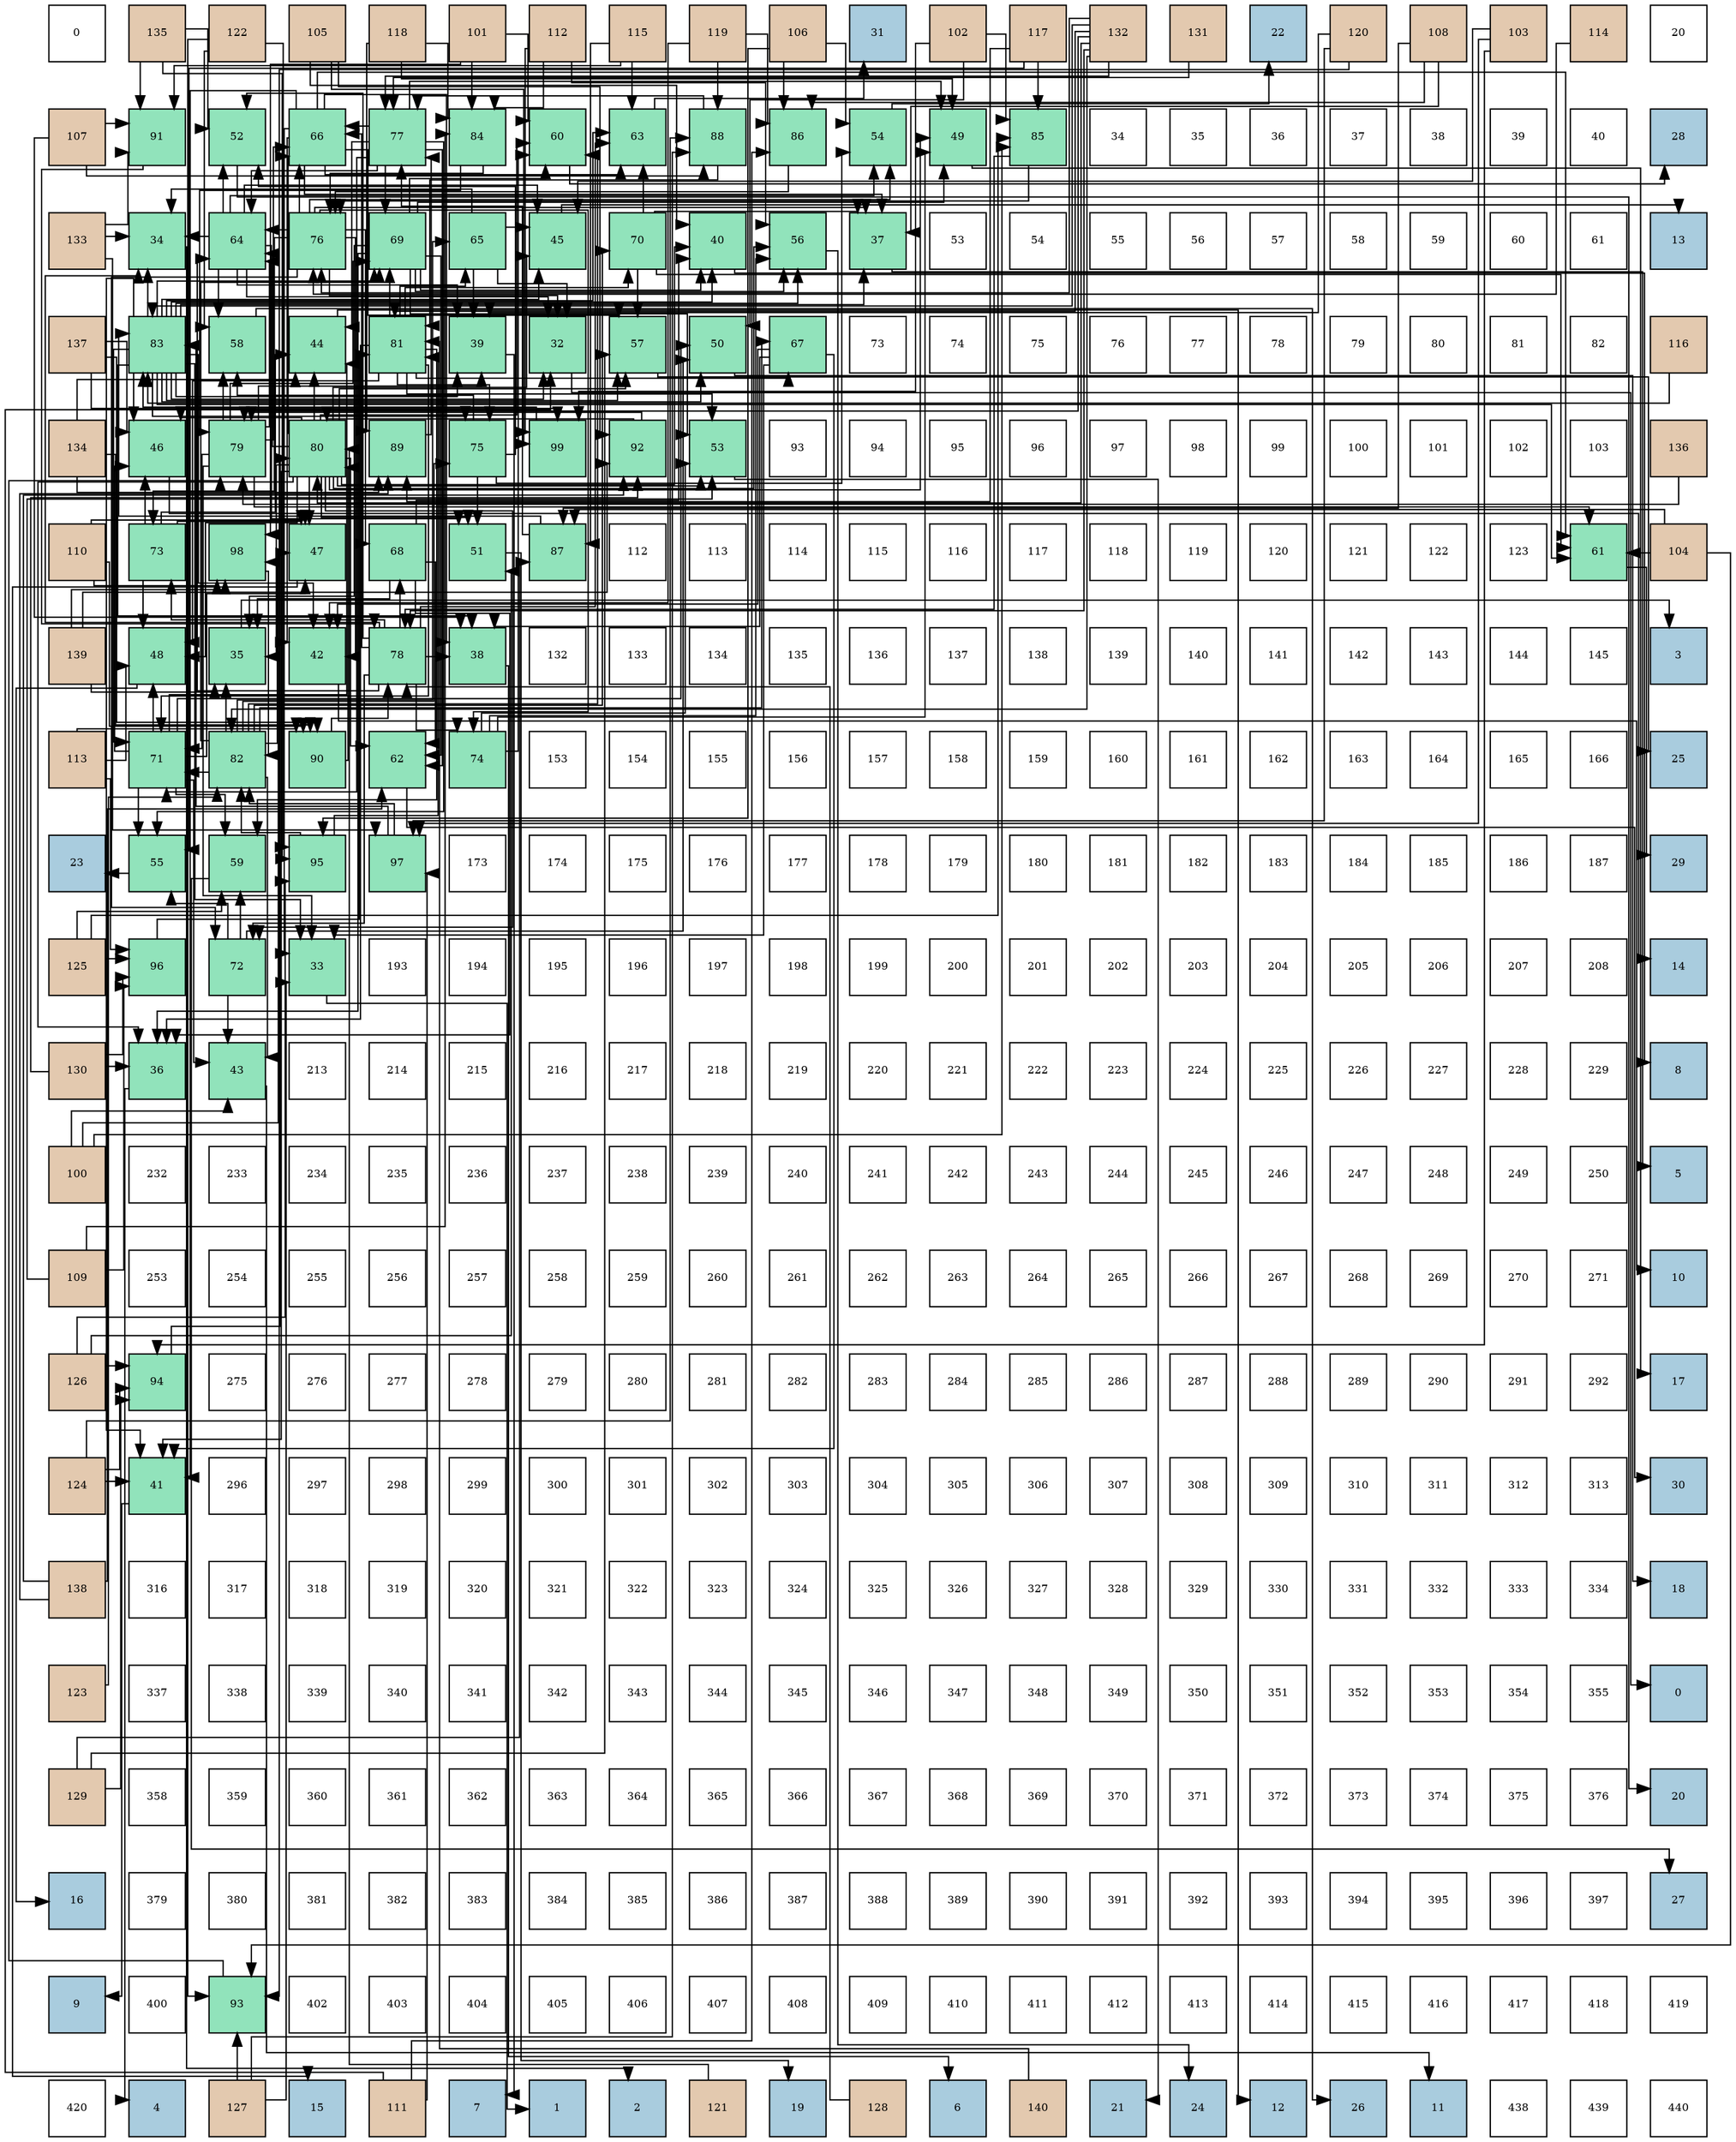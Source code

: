 digraph layout{
 rankdir=TB;
 splines=ortho;
 node [style=filled shape=square fixedsize=true width=0.6];
0[label="0", fontsize=8, fillcolor="#ffffff"];
1[label="135", fontsize=8, fillcolor="#e3c9af"];
2[label="122", fontsize=8, fillcolor="#e3c9af"];
3[label="105", fontsize=8, fillcolor="#e3c9af"];
4[label="118", fontsize=8, fillcolor="#e3c9af"];
5[label="101", fontsize=8, fillcolor="#e3c9af"];
6[label="112", fontsize=8, fillcolor="#e3c9af"];
7[label="115", fontsize=8, fillcolor="#e3c9af"];
8[label="119", fontsize=8, fillcolor="#e3c9af"];
9[label="106", fontsize=8, fillcolor="#e3c9af"];
10[label="31", fontsize=8, fillcolor="#a9ccde"];
11[label="102", fontsize=8, fillcolor="#e3c9af"];
12[label="117", fontsize=8, fillcolor="#e3c9af"];
13[label="132", fontsize=8, fillcolor="#e3c9af"];
14[label="131", fontsize=8, fillcolor="#e3c9af"];
15[label="22", fontsize=8, fillcolor="#a9ccde"];
16[label="120", fontsize=8, fillcolor="#e3c9af"];
17[label="108", fontsize=8, fillcolor="#e3c9af"];
18[label="103", fontsize=8, fillcolor="#e3c9af"];
19[label="114", fontsize=8, fillcolor="#e3c9af"];
20[label="20", fontsize=8, fillcolor="#ffffff"];
21[label="107", fontsize=8, fillcolor="#e3c9af"];
22[label="91", fontsize=8, fillcolor="#91e3bb"];
23[label="52", fontsize=8, fillcolor="#91e3bb"];
24[label="66", fontsize=8, fillcolor="#91e3bb"];
25[label="77", fontsize=8, fillcolor="#91e3bb"];
26[label="84", fontsize=8, fillcolor="#91e3bb"];
27[label="60", fontsize=8, fillcolor="#91e3bb"];
28[label="63", fontsize=8, fillcolor="#91e3bb"];
29[label="88", fontsize=8, fillcolor="#91e3bb"];
30[label="86", fontsize=8, fillcolor="#91e3bb"];
31[label="54", fontsize=8, fillcolor="#91e3bb"];
32[label="49", fontsize=8, fillcolor="#91e3bb"];
33[label="85", fontsize=8, fillcolor="#91e3bb"];
34[label="34", fontsize=8, fillcolor="#ffffff"];
35[label="35", fontsize=8, fillcolor="#ffffff"];
36[label="36", fontsize=8, fillcolor="#ffffff"];
37[label="37", fontsize=8, fillcolor="#ffffff"];
38[label="38", fontsize=8, fillcolor="#ffffff"];
39[label="39", fontsize=8, fillcolor="#ffffff"];
40[label="40", fontsize=8, fillcolor="#ffffff"];
41[label="28", fontsize=8, fillcolor="#a9ccde"];
42[label="133", fontsize=8, fillcolor="#e3c9af"];
43[label="34", fontsize=8, fillcolor="#91e3bb"];
44[label="64", fontsize=8, fillcolor="#91e3bb"];
45[label="76", fontsize=8, fillcolor="#91e3bb"];
46[label="69", fontsize=8, fillcolor="#91e3bb"];
47[label="65", fontsize=8, fillcolor="#91e3bb"];
48[label="45", fontsize=8, fillcolor="#91e3bb"];
49[label="70", fontsize=8, fillcolor="#91e3bb"];
50[label="40", fontsize=8, fillcolor="#91e3bb"];
51[label="56", fontsize=8, fillcolor="#91e3bb"];
52[label="37", fontsize=8, fillcolor="#91e3bb"];
53[label="53", fontsize=8, fillcolor="#ffffff"];
54[label="54", fontsize=8, fillcolor="#ffffff"];
55[label="55", fontsize=8, fillcolor="#ffffff"];
56[label="56", fontsize=8, fillcolor="#ffffff"];
57[label="57", fontsize=8, fillcolor="#ffffff"];
58[label="58", fontsize=8, fillcolor="#ffffff"];
59[label="59", fontsize=8, fillcolor="#ffffff"];
60[label="60", fontsize=8, fillcolor="#ffffff"];
61[label="61", fontsize=8, fillcolor="#ffffff"];
62[label="13", fontsize=8, fillcolor="#a9ccde"];
63[label="137", fontsize=8, fillcolor="#e3c9af"];
64[label="83", fontsize=8, fillcolor="#91e3bb"];
65[label="58", fontsize=8, fillcolor="#91e3bb"];
66[label="44", fontsize=8, fillcolor="#91e3bb"];
67[label="81", fontsize=8, fillcolor="#91e3bb"];
68[label="39", fontsize=8, fillcolor="#91e3bb"];
69[label="32", fontsize=8, fillcolor="#91e3bb"];
70[label="57", fontsize=8, fillcolor="#91e3bb"];
71[label="50", fontsize=8, fillcolor="#91e3bb"];
72[label="67", fontsize=8, fillcolor="#91e3bb"];
73[label="73", fontsize=8, fillcolor="#ffffff"];
74[label="74", fontsize=8, fillcolor="#ffffff"];
75[label="75", fontsize=8, fillcolor="#ffffff"];
76[label="76", fontsize=8, fillcolor="#ffffff"];
77[label="77", fontsize=8, fillcolor="#ffffff"];
78[label="78", fontsize=8, fillcolor="#ffffff"];
79[label="79", fontsize=8, fillcolor="#ffffff"];
80[label="80", fontsize=8, fillcolor="#ffffff"];
81[label="81", fontsize=8, fillcolor="#ffffff"];
82[label="82", fontsize=8, fillcolor="#ffffff"];
83[label="116", fontsize=8, fillcolor="#e3c9af"];
84[label="134", fontsize=8, fillcolor="#e3c9af"];
85[label="46", fontsize=8, fillcolor="#91e3bb"];
86[label="79", fontsize=8, fillcolor="#91e3bb"];
87[label="80", fontsize=8, fillcolor="#91e3bb"];
88[label="89", fontsize=8, fillcolor="#91e3bb"];
89[label="75", fontsize=8, fillcolor="#91e3bb"];
90[label="99", fontsize=8, fillcolor="#91e3bb"];
91[label="92", fontsize=8, fillcolor="#91e3bb"];
92[label="53", fontsize=8, fillcolor="#91e3bb"];
93[label="93", fontsize=8, fillcolor="#ffffff"];
94[label="94", fontsize=8, fillcolor="#ffffff"];
95[label="95", fontsize=8, fillcolor="#ffffff"];
96[label="96", fontsize=8, fillcolor="#ffffff"];
97[label="97", fontsize=8, fillcolor="#ffffff"];
98[label="98", fontsize=8, fillcolor="#ffffff"];
99[label="99", fontsize=8, fillcolor="#ffffff"];
100[label="100", fontsize=8, fillcolor="#ffffff"];
101[label="101", fontsize=8, fillcolor="#ffffff"];
102[label="102", fontsize=8, fillcolor="#ffffff"];
103[label="103", fontsize=8, fillcolor="#ffffff"];
104[label="136", fontsize=8, fillcolor="#e3c9af"];
105[label="110", fontsize=8, fillcolor="#e3c9af"];
106[label="73", fontsize=8, fillcolor="#91e3bb"];
107[label="98", fontsize=8, fillcolor="#91e3bb"];
108[label="47", fontsize=8, fillcolor="#91e3bb"];
109[label="68", fontsize=8, fillcolor="#91e3bb"];
110[label="51", fontsize=8, fillcolor="#91e3bb"];
111[label="87", fontsize=8, fillcolor="#91e3bb"];
112[label="112", fontsize=8, fillcolor="#ffffff"];
113[label="113", fontsize=8, fillcolor="#ffffff"];
114[label="114", fontsize=8, fillcolor="#ffffff"];
115[label="115", fontsize=8, fillcolor="#ffffff"];
116[label="116", fontsize=8, fillcolor="#ffffff"];
117[label="117", fontsize=8, fillcolor="#ffffff"];
118[label="118", fontsize=8, fillcolor="#ffffff"];
119[label="119", fontsize=8, fillcolor="#ffffff"];
120[label="120", fontsize=8, fillcolor="#ffffff"];
121[label="121", fontsize=8, fillcolor="#ffffff"];
122[label="122", fontsize=8, fillcolor="#ffffff"];
123[label="123", fontsize=8, fillcolor="#ffffff"];
124[label="61", fontsize=8, fillcolor="#91e3bb"];
125[label="104", fontsize=8, fillcolor="#e3c9af"];
126[label="139", fontsize=8, fillcolor="#e3c9af"];
127[label="48", fontsize=8, fillcolor="#91e3bb"];
128[label="35", fontsize=8, fillcolor="#91e3bb"];
129[label="42", fontsize=8, fillcolor="#91e3bb"];
130[label="78", fontsize=8, fillcolor="#91e3bb"];
131[label="38", fontsize=8, fillcolor="#91e3bb"];
132[label="132", fontsize=8, fillcolor="#ffffff"];
133[label="133", fontsize=8, fillcolor="#ffffff"];
134[label="134", fontsize=8, fillcolor="#ffffff"];
135[label="135", fontsize=8, fillcolor="#ffffff"];
136[label="136", fontsize=8, fillcolor="#ffffff"];
137[label="137", fontsize=8, fillcolor="#ffffff"];
138[label="138", fontsize=8, fillcolor="#ffffff"];
139[label="139", fontsize=8, fillcolor="#ffffff"];
140[label="140", fontsize=8, fillcolor="#ffffff"];
141[label="141", fontsize=8, fillcolor="#ffffff"];
142[label="142", fontsize=8, fillcolor="#ffffff"];
143[label="143", fontsize=8, fillcolor="#ffffff"];
144[label="144", fontsize=8, fillcolor="#ffffff"];
145[label="145", fontsize=8, fillcolor="#ffffff"];
146[label="3", fontsize=8, fillcolor="#a9ccde"];
147[label="113", fontsize=8, fillcolor="#e3c9af"];
148[label="71", fontsize=8, fillcolor="#91e3bb"];
149[label="82", fontsize=8, fillcolor="#91e3bb"];
150[label="90", fontsize=8, fillcolor="#91e3bb"];
151[label="62", fontsize=8, fillcolor="#91e3bb"];
152[label="74", fontsize=8, fillcolor="#91e3bb"];
153[label="153", fontsize=8, fillcolor="#ffffff"];
154[label="154", fontsize=8, fillcolor="#ffffff"];
155[label="155", fontsize=8, fillcolor="#ffffff"];
156[label="156", fontsize=8, fillcolor="#ffffff"];
157[label="157", fontsize=8, fillcolor="#ffffff"];
158[label="158", fontsize=8, fillcolor="#ffffff"];
159[label="159", fontsize=8, fillcolor="#ffffff"];
160[label="160", fontsize=8, fillcolor="#ffffff"];
161[label="161", fontsize=8, fillcolor="#ffffff"];
162[label="162", fontsize=8, fillcolor="#ffffff"];
163[label="163", fontsize=8, fillcolor="#ffffff"];
164[label="164", fontsize=8, fillcolor="#ffffff"];
165[label="165", fontsize=8, fillcolor="#ffffff"];
166[label="166", fontsize=8, fillcolor="#ffffff"];
167[label="25", fontsize=8, fillcolor="#a9ccde"];
168[label="23", fontsize=8, fillcolor="#a9ccde"];
169[label="55", fontsize=8, fillcolor="#91e3bb"];
170[label="59", fontsize=8, fillcolor="#91e3bb"];
171[label="95", fontsize=8, fillcolor="#91e3bb"];
172[label="97", fontsize=8, fillcolor="#91e3bb"];
173[label="173", fontsize=8, fillcolor="#ffffff"];
174[label="174", fontsize=8, fillcolor="#ffffff"];
175[label="175", fontsize=8, fillcolor="#ffffff"];
176[label="176", fontsize=8, fillcolor="#ffffff"];
177[label="177", fontsize=8, fillcolor="#ffffff"];
178[label="178", fontsize=8, fillcolor="#ffffff"];
179[label="179", fontsize=8, fillcolor="#ffffff"];
180[label="180", fontsize=8, fillcolor="#ffffff"];
181[label="181", fontsize=8, fillcolor="#ffffff"];
182[label="182", fontsize=8, fillcolor="#ffffff"];
183[label="183", fontsize=8, fillcolor="#ffffff"];
184[label="184", fontsize=8, fillcolor="#ffffff"];
185[label="185", fontsize=8, fillcolor="#ffffff"];
186[label="186", fontsize=8, fillcolor="#ffffff"];
187[label="187", fontsize=8, fillcolor="#ffffff"];
188[label="29", fontsize=8, fillcolor="#a9ccde"];
189[label="125", fontsize=8, fillcolor="#e3c9af"];
190[label="96", fontsize=8, fillcolor="#91e3bb"];
191[label="72", fontsize=8, fillcolor="#91e3bb"];
192[label="33", fontsize=8, fillcolor="#91e3bb"];
193[label="193", fontsize=8, fillcolor="#ffffff"];
194[label="194", fontsize=8, fillcolor="#ffffff"];
195[label="195", fontsize=8, fillcolor="#ffffff"];
196[label="196", fontsize=8, fillcolor="#ffffff"];
197[label="197", fontsize=8, fillcolor="#ffffff"];
198[label="198", fontsize=8, fillcolor="#ffffff"];
199[label="199", fontsize=8, fillcolor="#ffffff"];
200[label="200", fontsize=8, fillcolor="#ffffff"];
201[label="201", fontsize=8, fillcolor="#ffffff"];
202[label="202", fontsize=8, fillcolor="#ffffff"];
203[label="203", fontsize=8, fillcolor="#ffffff"];
204[label="204", fontsize=8, fillcolor="#ffffff"];
205[label="205", fontsize=8, fillcolor="#ffffff"];
206[label="206", fontsize=8, fillcolor="#ffffff"];
207[label="207", fontsize=8, fillcolor="#ffffff"];
208[label="208", fontsize=8, fillcolor="#ffffff"];
209[label="14", fontsize=8, fillcolor="#a9ccde"];
210[label="130", fontsize=8, fillcolor="#e3c9af"];
211[label="36", fontsize=8, fillcolor="#91e3bb"];
212[label="43", fontsize=8, fillcolor="#91e3bb"];
213[label="213", fontsize=8, fillcolor="#ffffff"];
214[label="214", fontsize=8, fillcolor="#ffffff"];
215[label="215", fontsize=8, fillcolor="#ffffff"];
216[label="216", fontsize=8, fillcolor="#ffffff"];
217[label="217", fontsize=8, fillcolor="#ffffff"];
218[label="218", fontsize=8, fillcolor="#ffffff"];
219[label="219", fontsize=8, fillcolor="#ffffff"];
220[label="220", fontsize=8, fillcolor="#ffffff"];
221[label="221", fontsize=8, fillcolor="#ffffff"];
222[label="222", fontsize=8, fillcolor="#ffffff"];
223[label="223", fontsize=8, fillcolor="#ffffff"];
224[label="224", fontsize=8, fillcolor="#ffffff"];
225[label="225", fontsize=8, fillcolor="#ffffff"];
226[label="226", fontsize=8, fillcolor="#ffffff"];
227[label="227", fontsize=8, fillcolor="#ffffff"];
228[label="228", fontsize=8, fillcolor="#ffffff"];
229[label="229", fontsize=8, fillcolor="#ffffff"];
230[label="8", fontsize=8, fillcolor="#a9ccde"];
231[label="100", fontsize=8, fillcolor="#e3c9af"];
232[label="232", fontsize=8, fillcolor="#ffffff"];
233[label="233", fontsize=8, fillcolor="#ffffff"];
234[label="234", fontsize=8, fillcolor="#ffffff"];
235[label="235", fontsize=8, fillcolor="#ffffff"];
236[label="236", fontsize=8, fillcolor="#ffffff"];
237[label="237", fontsize=8, fillcolor="#ffffff"];
238[label="238", fontsize=8, fillcolor="#ffffff"];
239[label="239", fontsize=8, fillcolor="#ffffff"];
240[label="240", fontsize=8, fillcolor="#ffffff"];
241[label="241", fontsize=8, fillcolor="#ffffff"];
242[label="242", fontsize=8, fillcolor="#ffffff"];
243[label="243", fontsize=8, fillcolor="#ffffff"];
244[label="244", fontsize=8, fillcolor="#ffffff"];
245[label="245", fontsize=8, fillcolor="#ffffff"];
246[label="246", fontsize=8, fillcolor="#ffffff"];
247[label="247", fontsize=8, fillcolor="#ffffff"];
248[label="248", fontsize=8, fillcolor="#ffffff"];
249[label="249", fontsize=8, fillcolor="#ffffff"];
250[label="250", fontsize=8, fillcolor="#ffffff"];
251[label="5", fontsize=8, fillcolor="#a9ccde"];
252[label="109", fontsize=8, fillcolor="#e3c9af"];
253[label="253", fontsize=8, fillcolor="#ffffff"];
254[label="254", fontsize=8, fillcolor="#ffffff"];
255[label="255", fontsize=8, fillcolor="#ffffff"];
256[label="256", fontsize=8, fillcolor="#ffffff"];
257[label="257", fontsize=8, fillcolor="#ffffff"];
258[label="258", fontsize=8, fillcolor="#ffffff"];
259[label="259", fontsize=8, fillcolor="#ffffff"];
260[label="260", fontsize=8, fillcolor="#ffffff"];
261[label="261", fontsize=8, fillcolor="#ffffff"];
262[label="262", fontsize=8, fillcolor="#ffffff"];
263[label="263", fontsize=8, fillcolor="#ffffff"];
264[label="264", fontsize=8, fillcolor="#ffffff"];
265[label="265", fontsize=8, fillcolor="#ffffff"];
266[label="266", fontsize=8, fillcolor="#ffffff"];
267[label="267", fontsize=8, fillcolor="#ffffff"];
268[label="268", fontsize=8, fillcolor="#ffffff"];
269[label="269", fontsize=8, fillcolor="#ffffff"];
270[label="270", fontsize=8, fillcolor="#ffffff"];
271[label="271", fontsize=8, fillcolor="#ffffff"];
272[label="10", fontsize=8, fillcolor="#a9ccde"];
273[label="126", fontsize=8, fillcolor="#e3c9af"];
274[label="94", fontsize=8, fillcolor="#91e3bb"];
275[label="275", fontsize=8, fillcolor="#ffffff"];
276[label="276", fontsize=8, fillcolor="#ffffff"];
277[label="277", fontsize=8, fillcolor="#ffffff"];
278[label="278", fontsize=8, fillcolor="#ffffff"];
279[label="279", fontsize=8, fillcolor="#ffffff"];
280[label="280", fontsize=8, fillcolor="#ffffff"];
281[label="281", fontsize=8, fillcolor="#ffffff"];
282[label="282", fontsize=8, fillcolor="#ffffff"];
283[label="283", fontsize=8, fillcolor="#ffffff"];
284[label="284", fontsize=8, fillcolor="#ffffff"];
285[label="285", fontsize=8, fillcolor="#ffffff"];
286[label="286", fontsize=8, fillcolor="#ffffff"];
287[label="287", fontsize=8, fillcolor="#ffffff"];
288[label="288", fontsize=8, fillcolor="#ffffff"];
289[label="289", fontsize=8, fillcolor="#ffffff"];
290[label="290", fontsize=8, fillcolor="#ffffff"];
291[label="291", fontsize=8, fillcolor="#ffffff"];
292[label="292", fontsize=8, fillcolor="#ffffff"];
293[label="17", fontsize=8, fillcolor="#a9ccde"];
294[label="124", fontsize=8, fillcolor="#e3c9af"];
295[label="41", fontsize=8, fillcolor="#91e3bb"];
296[label="296", fontsize=8, fillcolor="#ffffff"];
297[label="297", fontsize=8, fillcolor="#ffffff"];
298[label="298", fontsize=8, fillcolor="#ffffff"];
299[label="299", fontsize=8, fillcolor="#ffffff"];
300[label="300", fontsize=8, fillcolor="#ffffff"];
301[label="301", fontsize=8, fillcolor="#ffffff"];
302[label="302", fontsize=8, fillcolor="#ffffff"];
303[label="303", fontsize=8, fillcolor="#ffffff"];
304[label="304", fontsize=8, fillcolor="#ffffff"];
305[label="305", fontsize=8, fillcolor="#ffffff"];
306[label="306", fontsize=8, fillcolor="#ffffff"];
307[label="307", fontsize=8, fillcolor="#ffffff"];
308[label="308", fontsize=8, fillcolor="#ffffff"];
309[label="309", fontsize=8, fillcolor="#ffffff"];
310[label="310", fontsize=8, fillcolor="#ffffff"];
311[label="311", fontsize=8, fillcolor="#ffffff"];
312[label="312", fontsize=8, fillcolor="#ffffff"];
313[label="313", fontsize=8, fillcolor="#ffffff"];
314[label="30", fontsize=8, fillcolor="#a9ccde"];
315[label="138", fontsize=8, fillcolor="#e3c9af"];
316[label="316", fontsize=8, fillcolor="#ffffff"];
317[label="317", fontsize=8, fillcolor="#ffffff"];
318[label="318", fontsize=8, fillcolor="#ffffff"];
319[label="319", fontsize=8, fillcolor="#ffffff"];
320[label="320", fontsize=8, fillcolor="#ffffff"];
321[label="321", fontsize=8, fillcolor="#ffffff"];
322[label="322", fontsize=8, fillcolor="#ffffff"];
323[label="323", fontsize=8, fillcolor="#ffffff"];
324[label="324", fontsize=8, fillcolor="#ffffff"];
325[label="325", fontsize=8, fillcolor="#ffffff"];
326[label="326", fontsize=8, fillcolor="#ffffff"];
327[label="327", fontsize=8, fillcolor="#ffffff"];
328[label="328", fontsize=8, fillcolor="#ffffff"];
329[label="329", fontsize=8, fillcolor="#ffffff"];
330[label="330", fontsize=8, fillcolor="#ffffff"];
331[label="331", fontsize=8, fillcolor="#ffffff"];
332[label="332", fontsize=8, fillcolor="#ffffff"];
333[label="333", fontsize=8, fillcolor="#ffffff"];
334[label="334", fontsize=8, fillcolor="#ffffff"];
335[label="18", fontsize=8, fillcolor="#a9ccde"];
336[label="123", fontsize=8, fillcolor="#e3c9af"];
337[label="337", fontsize=8, fillcolor="#ffffff"];
338[label="338", fontsize=8, fillcolor="#ffffff"];
339[label="339", fontsize=8, fillcolor="#ffffff"];
340[label="340", fontsize=8, fillcolor="#ffffff"];
341[label="341", fontsize=8, fillcolor="#ffffff"];
342[label="342", fontsize=8, fillcolor="#ffffff"];
343[label="343", fontsize=8, fillcolor="#ffffff"];
344[label="344", fontsize=8, fillcolor="#ffffff"];
345[label="345", fontsize=8, fillcolor="#ffffff"];
346[label="346", fontsize=8, fillcolor="#ffffff"];
347[label="347", fontsize=8, fillcolor="#ffffff"];
348[label="348", fontsize=8, fillcolor="#ffffff"];
349[label="349", fontsize=8, fillcolor="#ffffff"];
350[label="350", fontsize=8, fillcolor="#ffffff"];
351[label="351", fontsize=8, fillcolor="#ffffff"];
352[label="352", fontsize=8, fillcolor="#ffffff"];
353[label="353", fontsize=8, fillcolor="#ffffff"];
354[label="354", fontsize=8, fillcolor="#ffffff"];
355[label="355", fontsize=8, fillcolor="#ffffff"];
356[label="0", fontsize=8, fillcolor="#a9ccde"];
357[label="129", fontsize=8, fillcolor="#e3c9af"];
358[label="358", fontsize=8, fillcolor="#ffffff"];
359[label="359", fontsize=8, fillcolor="#ffffff"];
360[label="360", fontsize=8, fillcolor="#ffffff"];
361[label="361", fontsize=8, fillcolor="#ffffff"];
362[label="362", fontsize=8, fillcolor="#ffffff"];
363[label="363", fontsize=8, fillcolor="#ffffff"];
364[label="364", fontsize=8, fillcolor="#ffffff"];
365[label="365", fontsize=8, fillcolor="#ffffff"];
366[label="366", fontsize=8, fillcolor="#ffffff"];
367[label="367", fontsize=8, fillcolor="#ffffff"];
368[label="368", fontsize=8, fillcolor="#ffffff"];
369[label="369", fontsize=8, fillcolor="#ffffff"];
370[label="370", fontsize=8, fillcolor="#ffffff"];
371[label="371", fontsize=8, fillcolor="#ffffff"];
372[label="372", fontsize=8, fillcolor="#ffffff"];
373[label="373", fontsize=8, fillcolor="#ffffff"];
374[label="374", fontsize=8, fillcolor="#ffffff"];
375[label="375", fontsize=8, fillcolor="#ffffff"];
376[label="376", fontsize=8, fillcolor="#ffffff"];
377[label="20", fontsize=8, fillcolor="#a9ccde"];
378[label="16", fontsize=8, fillcolor="#a9ccde"];
379[label="379", fontsize=8, fillcolor="#ffffff"];
380[label="380", fontsize=8, fillcolor="#ffffff"];
381[label="381", fontsize=8, fillcolor="#ffffff"];
382[label="382", fontsize=8, fillcolor="#ffffff"];
383[label="383", fontsize=8, fillcolor="#ffffff"];
384[label="384", fontsize=8, fillcolor="#ffffff"];
385[label="385", fontsize=8, fillcolor="#ffffff"];
386[label="386", fontsize=8, fillcolor="#ffffff"];
387[label="387", fontsize=8, fillcolor="#ffffff"];
388[label="388", fontsize=8, fillcolor="#ffffff"];
389[label="389", fontsize=8, fillcolor="#ffffff"];
390[label="390", fontsize=8, fillcolor="#ffffff"];
391[label="391", fontsize=8, fillcolor="#ffffff"];
392[label="392", fontsize=8, fillcolor="#ffffff"];
393[label="393", fontsize=8, fillcolor="#ffffff"];
394[label="394", fontsize=8, fillcolor="#ffffff"];
395[label="395", fontsize=8, fillcolor="#ffffff"];
396[label="396", fontsize=8, fillcolor="#ffffff"];
397[label="397", fontsize=8, fillcolor="#ffffff"];
398[label="27", fontsize=8, fillcolor="#a9ccde"];
399[label="9", fontsize=8, fillcolor="#a9ccde"];
400[label="400", fontsize=8, fillcolor="#ffffff"];
401[label="93", fontsize=8, fillcolor="#91e3bb"];
402[label="402", fontsize=8, fillcolor="#ffffff"];
403[label="403", fontsize=8, fillcolor="#ffffff"];
404[label="404", fontsize=8, fillcolor="#ffffff"];
405[label="405", fontsize=8, fillcolor="#ffffff"];
406[label="406", fontsize=8, fillcolor="#ffffff"];
407[label="407", fontsize=8, fillcolor="#ffffff"];
408[label="408", fontsize=8, fillcolor="#ffffff"];
409[label="409", fontsize=8, fillcolor="#ffffff"];
410[label="410", fontsize=8, fillcolor="#ffffff"];
411[label="411", fontsize=8, fillcolor="#ffffff"];
412[label="412", fontsize=8, fillcolor="#ffffff"];
413[label="413", fontsize=8, fillcolor="#ffffff"];
414[label="414", fontsize=8, fillcolor="#ffffff"];
415[label="415", fontsize=8, fillcolor="#ffffff"];
416[label="416", fontsize=8, fillcolor="#ffffff"];
417[label="417", fontsize=8, fillcolor="#ffffff"];
418[label="418", fontsize=8, fillcolor="#ffffff"];
419[label="419", fontsize=8, fillcolor="#ffffff"];
420[label="420", fontsize=8, fillcolor="#ffffff"];
421[label="4", fontsize=8, fillcolor="#a9ccde"];
422[label="127", fontsize=8, fillcolor="#e3c9af"];
423[label="15", fontsize=8, fillcolor="#a9ccde"];
424[label="111", fontsize=8, fillcolor="#e3c9af"];
425[label="7", fontsize=8, fillcolor="#a9ccde"];
426[label="1", fontsize=8, fillcolor="#a9ccde"];
427[label="2", fontsize=8, fillcolor="#a9ccde"];
428[label="121", fontsize=8, fillcolor="#e3c9af"];
429[label="19", fontsize=8, fillcolor="#a9ccde"];
430[label="128", fontsize=8, fillcolor="#e3c9af"];
431[label="6", fontsize=8, fillcolor="#a9ccde"];
432[label="140", fontsize=8, fillcolor="#e3c9af"];
433[label="21", fontsize=8, fillcolor="#a9ccde"];
434[label="24", fontsize=8, fillcolor="#a9ccde"];
435[label="12", fontsize=8, fillcolor="#a9ccde"];
436[label="26", fontsize=8, fillcolor="#a9ccde"];
437[label="11", fontsize=8, fillcolor="#a9ccde"];
438[label="438", fontsize=8, fillcolor="#ffffff"];
439[label="439", fontsize=8, fillcolor="#ffffff"];
440[label="440", fontsize=8, fillcolor="#ffffff"];
edge [constraint=false, style=vis];69 -> 356;
192 -> 426;
43 -> 427;
128 -> 146;
211 -> 421;
52 -> 251;
131 -> 431;
68 -> 425;
50 -> 230;
295 -> 399;
129 -> 272;
212 -> 437;
66 -> 435;
48 -> 62;
85 -> 209;
108 -> 423;
127 -> 378;
32 -> 293;
71 -> 335;
110 -> 429;
23 -> 377;
92 -> 433;
31 -> 15;
169 -> 168;
51 -> 434;
70 -> 167;
65 -> 436;
170 -> 398;
27 -> 41;
124 -> 188;
151 -> 314;
28 -> 10;
44 -> 69;
44 -> 43;
44 -> 68;
44 -> 48;
44 -> 110;
44 -> 23;
44 -> 31;
44 -> 65;
47 -> 69;
47 -> 43;
47 -> 68;
47 -> 48;
24 -> 192;
24 -> 52;
24 -> 131;
24 -> 295;
24 -> 129;
24 -> 70;
24 -> 124;
24 -> 28;
72 -> 192;
72 -> 131;
72 -> 295;
72 -> 129;
109 -> 128;
109 -> 211;
109 -> 50;
109 -> 151;
46 -> 128;
46 -> 211;
46 -> 50;
46 -> 32;
46 -> 92;
46 -> 51;
46 -> 27;
46 -> 151;
49 -> 52;
49 -> 70;
49 -> 124;
49 -> 28;
148 -> 212;
148 -> 66;
148 -> 85;
148 -> 108;
148 -> 127;
148 -> 71;
148 -> 169;
148 -> 170;
191 -> 212;
191 -> 71;
191 -> 169;
191 -> 170;
106 -> 66;
106 -> 85;
106 -> 108;
106 -> 127;
152 -> 32;
152 -> 92;
152 -> 51;
152 -> 27;
89 -> 110;
89 -> 23;
89 -> 31;
89 -> 65;
45 -> 69;
45 -> 52;
45 -> 129;
45 -> 31;
45 -> 44;
45 -> 24;
45 -> 109;
45 -> 191;
45 -> 106;
45 -> 152;
25 -> 66;
25 -> 32;
25 -> 169;
25 -> 151;
25 -> 44;
25 -> 24;
25 -> 46;
25 -> 148;
130 -> 43;
130 -> 131;
130 -> 23;
130 -> 28;
130 -> 44;
130 -> 24;
130 -> 109;
130 -> 191;
130 -> 106;
130 -> 152;
86 -> 192;
86 -> 68;
86 -> 65;
86 -> 124;
86 -> 44;
86 -> 24;
86 -> 46;
86 -> 148;
87 -> 128;
87 -> 211;
87 -> 50;
87 -> 295;
87 -> 66;
87 -> 48;
87 -> 85;
87 -> 108;
87 -> 127;
87 -> 32;
87 -> 110;
87 -> 92;
87 -> 51;
87 -> 70;
87 -> 27;
87 -> 151;
87 -> 44;
87 -> 24;
87 -> 191;
67 -> 211;
67 -> 127;
67 -> 92;
67 -> 170;
67 -> 47;
67 -> 72;
67 -> 46;
67 -> 49;
67 -> 148;
67 -> 89;
149 -> 128;
149 -> 212;
149 -> 108;
149 -> 27;
149 -> 47;
149 -> 72;
149 -> 46;
149 -> 49;
149 -> 148;
149 -> 89;
64 -> 69;
64 -> 192;
64 -> 43;
64 -> 52;
64 -> 131;
64 -> 68;
64 -> 50;
64 -> 295;
64 -> 129;
64 -> 48;
64 -> 85;
64 -> 71;
64 -> 51;
64 -> 70;
64 -> 124;
64 -> 28;
64 -> 46;
64 -> 148;
64 -> 89;
26 -> 45;
26 -> 86;
33 -> 45;
33 -> 130;
30 -> 45;
111 -> 25;
111 -> 64;
29 -> 25;
29 -> 67;
88 -> 25;
150 -> 130;
150 -> 87;
22 -> 130;
91 -> 86;
91 -> 87;
401 -> 86;
274 -> 87;
171 -> 67;
171 -> 149;
190 -> 67;
172 -> 149;
172 -> 64;
107 -> 149;
90 -> 64;
231 -> 212;
231 -> 33;
231 -> 107;
5 -> 27;
5 -> 26;
5 -> 107;
11 -> 71;
11 -> 33;
11 -> 90;
18 -> 48;
18 -> 274;
18 -> 172;
125 -> 124;
125 -> 111;
125 -> 401;
3 -> 50;
3 -> 91;
3 -> 90;
9 -> 31;
9 -> 30;
9 -> 171;
21 -> 131;
21 -> 29;
21 -> 22;
17 -> 52;
17 -> 30;
17 -> 111;
252 -> 92;
252 -> 26;
252 -> 190;
105 -> 108;
105 -> 150;
105 -> 107;
424 -> 69;
424 -> 30;
424 -> 172;
6 -> 51;
6 -> 26;
6 -> 90;
147 -> 127;
147 -> 150;
147 -> 190;
19 -> 45;
7 -> 28;
7 -> 111;
7 -> 22;
83 -> 64;
12 -> 169;
12 -> 33;
12 -> 88;
4 -> 32;
4 -> 26;
4 -> 88;
8 -> 129;
8 -> 30;
8 -> 29;
16 -> 68;
16 -> 401;
16 -> 172;
428 -> 87;
2 -> 65;
2 -> 401;
2 -> 171;
336 -> 149;
294 -> 295;
294 -> 29;
294 -> 274;
189 -> 170;
189 -> 33;
189 -> 190;
273 -> 110;
273 -> 274;
273 -> 171;
422 -> 192;
422 -> 29;
422 -> 401;
430 -> 130;
357 -> 70;
357 -> 111;
357 -> 274;
210 -> 211;
210 -> 91;
210 -> 190;
14 -> 25;
13 -> 45;
13 -> 25;
13 -> 130;
13 -> 86;
13 -> 87;
13 -> 67;
13 -> 149;
13 -> 64;
42 -> 43;
42 -> 22;
42 -> 172;
84 -> 66;
84 -> 88;
84 -> 150;
1 -> 23;
1 -> 22;
1 -> 171;
104 -> 86;
63 -> 85;
63 -> 150;
63 -> 90;
315 -> 151;
315 -> 88;
315 -> 91;
126 -> 128;
126 -> 91;
126 -> 107;
432 -> 67;
edge [constraint=true, style=invis];
0 -> 21 -> 42 -> 63 -> 84 -> 105 -> 126 -> 147 -> 168 -> 189 -> 210 -> 231 -> 252 -> 273 -> 294 -> 315 -> 336 -> 357 -> 378 -> 399 -> 420;
1 -> 22 -> 43 -> 64 -> 85 -> 106 -> 127 -> 148 -> 169 -> 190 -> 211 -> 232 -> 253 -> 274 -> 295 -> 316 -> 337 -> 358 -> 379 -> 400 -> 421;
2 -> 23 -> 44 -> 65 -> 86 -> 107 -> 128 -> 149 -> 170 -> 191 -> 212 -> 233 -> 254 -> 275 -> 296 -> 317 -> 338 -> 359 -> 380 -> 401 -> 422;
3 -> 24 -> 45 -> 66 -> 87 -> 108 -> 129 -> 150 -> 171 -> 192 -> 213 -> 234 -> 255 -> 276 -> 297 -> 318 -> 339 -> 360 -> 381 -> 402 -> 423;
4 -> 25 -> 46 -> 67 -> 88 -> 109 -> 130 -> 151 -> 172 -> 193 -> 214 -> 235 -> 256 -> 277 -> 298 -> 319 -> 340 -> 361 -> 382 -> 403 -> 424;
5 -> 26 -> 47 -> 68 -> 89 -> 110 -> 131 -> 152 -> 173 -> 194 -> 215 -> 236 -> 257 -> 278 -> 299 -> 320 -> 341 -> 362 -> 383 -> 404 -> 425;
6 -> 27 -> 48 -> 69 -> 90 -> 111 -> 132 -> 153 -> 174 -> 195 -> 216 -> 237 -> 258 -> 279 -> 300 -> 321 -> 342 -> 363 -> 384 -> 405 -> 426;
7 -> 28 -> 49 -> 70 -> 91 -> 112 -> 133 -> 154 -> 175 -> 196 -> 217 -> 238 -> 259 -> 280 -> 301 -> 322 -> 343 -> 364 -> 385 -> 406 -> 427;
8 -> 29 -> 50 -> 71 -> 92 -> 113 -> 134 -> 155 -> 176 -> 197 -> 218 -> 239 -> 260 -> 281 -> 302 -> 323 -> 344 -> 365 -> 386 -> 407 -> 428;
9 -> 30 -> 51 -> 72 -> 93 -> 114 -> 135 -> 156 -> 177 -> 198 -> 219 -> 240 -> 261 -> 282 -> 303 -> 324 -> 345 -> 366 -> 387 -> 408 -> 429;
10 -> 31 -> 52 -> 73 -> 94 -> 115 -> 136 -> 157 -> 178 -> 199 -> 220 -> 241 -> 262 -> 283 -> 304 -> 325 -> 346 -> 367 -> 388 -> 409 -> 430;
11 -> 32 -> 53 -> 74 -> 95 -> 116 -> 137 -> 158 -> 179 -> 200 -> 221 -> 242 -> 263 -> 284 -> 305 -> 326 -> 347 -> 368 -> 389 -> 410 -> 431;
12 -> 33 -> 54 -> 75 -> 96 -> 117 -> 138 -> 159 -> 180 -> 201 -> 222 -> 243 -> 264 -> 285 -> 306 -> 327 -> 348 -> 369 -> 390 -> 411 -> 432;
13 -> 34 -> 55 -> 76 -> 97 -> 118 -> 139 -> 160 -> 181 -> 202 -> 223 -> 244 -> 265 -> 286 -> 307 -> 328 -> 349 -> 370 -> 391 -> 412 -> 433;
14 -> 35 -> 56 -> 77 -> 98 -> 119 -> 140 -> 161 -> 182 -> 203 -> 224 -> 245 -> 266 -> 287 -> 308 -> 329 -> 350 -> 371 -> 392 -> 413 -> 434;
15 -> 36 -> 57 -> 78 -> 99 -> 120 -> 141 -> 162 -> 183 -> 204 -> 225 -> 246 -> 267 -> 288 -> 309 -> 330 -> 351 -> 372 -> 393 -> 414 -> 435;
16 -> 37 -> 58 -> 79 -> 100 -> 121 -> 142 -> 163 -> 184 -> 205 -> 226 -> 247 -> 268 -> 289 -> 310 -> 331 -> 352 -> 373 -> 394 -> 415 -> 436;
17 -> 38 -> 59 -> 80 -> 101 -> 122 -> 143 -> 164 -> 185 -> 206 -> 227 -> 248 -> 269 -> 290 -> 311 -> 332 -> 353 -> 374 -> 395 -> 416 -> 437;
18 -> 39 -> 60 -> 81 -> 102 -> 123 -> 144 -> 165 -> 186 -> 207 -> 228 -> 249 -> 270 -> 291 -> 312 -> 333 -> 354 -> 375 -> 396 -> 417 -> 438;
19 -> 40 -> 61 -> 82 -> 103 -> 124 -> 145 -> 166 -> 187 -> 208 -> 229 -> 250 -> 271 -> 292 -> 313 -> 334 -> 355 -> 376 -> 397 -> 418 -> 439;
20 -> 41 -> 62 -> 83 -> 104 -> 125 -> 146 -> 167 -> 188 -> 209 -> 230 -> 251 -> 272 -> 293 -> 314 -> 335 -> 356 -> 377 -> 398 -> 419 -> 440;
rank = same {0 -> 1 -> 2 -> 3 -> 4 -> 5 -> 6 -> 7 -> 8 -> 9 -> 10 -> 11 -> 12 -> 13 -> 14 -> 15 -> 16 -> 17 -> 18 -> 19 -> 20};
rank = same {21 -> 22 -> 23 -> 24 -> 25 -> 26 -> 27 -> 28 -> 29 -> 30 -> 31 -> 32 -> 33 -> 34 -> 35 -> 36 -> 37 -> 38 -> 39 -> 40 -> 41};
rank = same {42 -> 43 -> 44 -> 45 -> 46 -> 47 -> 48 -> 49 -> 50 -> 51 -> 52 -> 53 -> 54 -> 55 -> 56 -> 57 -> 58 -> 59 -> 60 -> 61 -> 62};
rank = same {63 -> 64 -> 65 -> 66 -> 67 -> 68 -> 69 -> 70 -> 71 -> 72 -> 73 -> 74 -> 75 -> 76 -> 77 -> 78 -> 79 -> 80 -> 81 -> 82 -> 83};
rank = same {84 -> 85 -> 86 -> 87 -> 88 -> 89 -> 90 -> 91 -> 92 -> 93 -> 94 -> 95 -> 96 -> 97 -> 98 -> 99 -> 100 -> 101 -> 102 -> 103 -> 104};
rank = same {105 -> 106 -> 107 -> 108 -> 109 -> 110 -> 111 -> 112 -> 113 -> 114 -> 115 -> 116 -> 117 -> 118 -> 119 -> 120 -> 121 -> 122 -> 123 -> 124 -> 125};
rank = same {126 -> 127 -> 128 -> 129 -> 130 -> 131 -> 132 -> 133 -> 134 -> 135 -> 136 -> 137 -> 138 -> 139 -> 140 -> 141 -> 142 -> 143 -> 144 -> 145 -> 146};
rank = same {147 -> 148 -> 149 -> 150 -> 151 -> 152 -> 153 -> 154 -> 155 -> 156 -> 157 -> 158 -> 159 -> 160 -> 161 -> 162 -> 163 -> 164 -> 165 -> 166 -> 167};
rank = same {168 -> 169 -> 170 -> 171 -> 172 -> 173 -> 174 -> 175 -> 176 -> 177 -> 178 -> 179 -> 180 -> 181 -> 182 -> 183 -> 184 -> 185 -> 186 -> 187 -> 188};
rank = same {189 -> 190 -> 191 -> 192 -> 193 -> 194 -> 195 -> 196 -> 197 -> 198 -> 199 -> 200 -> 201 -> 202 -> 203 -> 204 -> 205 -> 206 -> 207 -> 208 -> 209};
rank = same {210 -> 211 -> 212 -> 213 -> 214 -> 215 -> 216 -> 217 -> 218 -> 219 -> 220 -> 221 -> 222 -> 223 -> 224 -> 225 -> 226 -> 227 -> 228 -> 229 -> 230};
rank = same {231 -> 232 -> 233 -> 234 -> 235 -> 236 -> 237 -> 238 -> 239 -> 240 -> 241 -> 242 -> 243 -> 244 -> 245 -> 246 -> 247 -> 248 -> 249 -> 250 -> 251};
rank = same {252 -> 253 -> 254 -> 255 -> 256 -> 257 -> 258 -> 259 -> 260 -> 261 -> 262 -> 263 -> 264 -> 265 -> 266 -> 267 -> 268 -> 269 -> 270 -> 271 -> 272};
rank = same {273 -> 274 -> 275 -> 276 -> 277 -> 278 -> 279 -> 280 -> 281 -> 282 -> 283 -> 284 -> 285 -> 286 -> 287 -> 288 -> 289 -> 290 -> 291 -> 292 -> 293};
rank = same {294 -> 295 -> 296 -> 297 -> 298 -> 299 -> 300 -> 301 -> 302 -> 303 -> 304 -> 305 -> 306 -> 307 -> 308 -> 309 -> 310 -> 311 -> 312 -> 313 -> 314};
rank = same {315 -> 316 -> 317 -> 318 -> 319 -> 320 -> 321 -> 322 -> 323 -> 324 -> 325 -> 326 -> 327 -> 328 -> 329 -> 330 -> 331 -> 332 -> 333 -> 334 -> 335};
rank = same {336 -> 337 -> 338 -> 339 -> 340 -> 341 -> 342 -> 343 -> 344 -> 345 -> 346 -> 347 -> 348 -> 349 -> 350 -> 351 -> 352 -> 353 -> 354 -> 355 -> 356};
rank = same {357 -> 358 -> 359 -> 360 -> 361 -> 362 -> 363 -> 364 -> 365 -> 366 -> 367 -> 368 -> 369 -> 370 -> 371 -> 372 -> 373 -> 374 -> 375 -> 376 -> 377};
rank = same {378 -> 379 -> 380 -> 381 -> 382 -> 383 -> 384 -> 385 -> 386 -> 387 -> 388 -> 389 -> 390 -> 391 -> 392 -> 393 -> 394 -> 395 -> 396 -> 397 -> 398};
rank = same {399 -> 400 -> 401 -> 402 -> 403 -> 404 -> 405 -> 406 -> 407 -> 408 -> 409 -> 410 -> 411 -> 412 -> 413 -> 414 -> 415 -> 416 -> 417 -> 418 -> 419};
rank = same {420 -> 421 -> 422 -> 423 -> 424 -> 425 -> 426 -> 427 -> 428 -> 429 -> 430 -> 431 -> 432 -> 433 -> 434 -> 435 -> 436 -> 437 -> 438 -> 439 -> 440};
}
